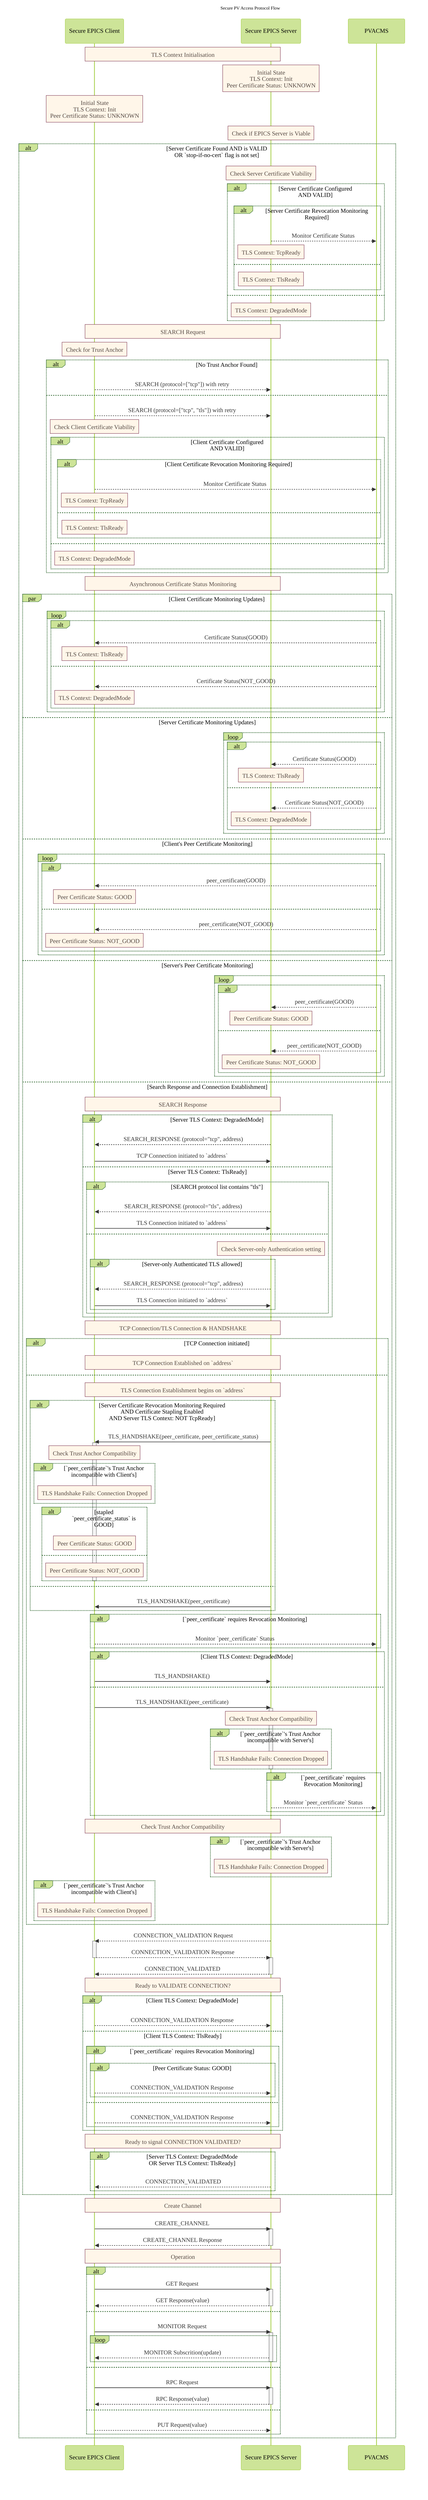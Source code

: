 %%{init: {
    'theme': 'forest',
    'themeVariables': {
        'noteBkgColor': '#fff6e9',
        'noteBorderColor': '#7c334f',
        'noteTextColor': '#544943',
        'fontFamily': 'Georgia Serif',
        'fontSize': '12px',
        'messageFontSize': '12px',
        'noteFontSize': '12px',
        'actorFontSize': '14px',
        'width': 1200,
        'boxMargin': 20,
        'messageMargin': 40
    }
}}%%
sequenceDiagram
    title Secure PV Access Protocol Flow

    participant Agent as Secure EPICS Client
    participant Peer as Secure EPICS Server
    participant PVACMS as PVACMS

    Note over Agent,Peer: TLS Context Initialisation
    Note over Peer: Initial State<br>TLS Context: Init<br>Peer Certificate Status: UNKNOWN
    Note over Agent: Initial State<br>TLS Context: Init<br>Peer Certificate Status: UNKNOWN

    % Check Server Phase
    Note over Peer: Check if EPICS Server is Viable
    alt Server Certificate Found AND is VALID<br>OR `stop-if-no-cert` flag is not set
        %% Server Cert Validation Phase
        Note over Peer: Check Server Certificate Viability
        alt Server Certificate Configured <br>AND VALID
            alt Server Certificate Revocation Monitoring Required
                Peer-->>PVACMS: Monitor Certificate Status
                Note over Peer: TLS Context: TcpReady
            else
                Note over Peer: TLS Context: TlsReady
            end
        else
            Note over Peer: TLS Context: DegradedMode
        end

        Note over Agent,Peer: SEARCH Request
        %% Trust Validation Phase
        Note over Agent: Check for Trust Anchor
        alt No Trust Anchor Found
            Agent-->>Peer: SEARCH (protocol=["tcp"]) with retry
        else
            Agent-->>Peer: SEARCH (protocol=["tcp", "tls"]) with retry
            %% Client Cert Validation Phase
            Note over Agent: Check Client Certificate Viability
            alt Client Certificate Configured <br>AND VALID
                alt Client Certificate Revocation Monitoring Required
                    Agent-->>PVACMS: Monitor Certificate Status
                    Note over Agent: TLS Context: TcpReady
                else
                    Note over Agent: TLS Context: TlsReady
                end
            else
                Note over Agent: TLS Context: DegradedMode
            end
        end

        Note over Agent,Peer: Asynchronous Certificate Status Monitoring
        par Client Certificate Monitoring Updates
            loop
                alt
                    PVACMS-->>Agent: Certificate Status(GOOD)
                    Note over Agent: TLS Context: TlsReady
                else
                    PVACMS-->>Agent: Certificate Status(NOT_GOOD)
                    Note over Agent: TLS Context: DegradedMode
                end
            end
        and Server Certificate Monitoring Updates
            loop
                alt
                    PVACMS-->>Peer: Certificate Status(GOOD)
                    Note over Peer: TLS Context: TlsReady
                else
                    PVACMS-->>Peer: Certificate Status(NOT_GOOD)
                    Note over Peer: TLS Context: DegradedMode
                end
            end
        and Client's Peer Certificate Monitoring
            loop
                alt
                    PVACMS-->>Agent: peer_certificate(GOOD)
                    Note over Agent: Peer Certificate Status: GOOD
                else
                    PVACMS-->>Agent: peer_certificate(NOT_GOOD)
                    Note over Agent: Peer Certificate Status: NOT_GOOD
                end
            end
        and Server's Peer Certificate Monitoring
            loop
                alt
                    PVACMS-->>Peer: peer_certificate(GOOD)
                    Note over Peer: Peer Certificate Status: GOOD
                else
                    PVACMS-->>Peer: peer_certificate(NOT_GOOD)
                    Note over Peer: Peer Certificate Status: NOT_GOOD
                end
            end
        and Search Response and Connection Establishment

            Note over Agent,Peer: SEARCH Response
            %% Server Response determination Phase
            alt Server TLS Context: DegradedMode
                Peer-->>Agent: SEARCH_RESPONSE (protocol="tcp", address)
                Agent->>Peer: TCP Connection initiated to `address`
            else Server TLS Context: TlsReady
                alt SEARCH protocol list contains "tls"
                    Peer-->>Agent: SEARCH_RESPONSE (protocol="tls", address)
                    Agent->>Peer: TLS Connection initiated to `address`
                else
                    Note over Peer: Check Server-only Authentication setting
                    alt Server-only Authenticated TLS allowed
                        Peer-->>Agent: SEARCH_RESPONSE (protocol="tcp", address)
                        Agent->>Peer: TLS Connection initiated to `address`
                    end
                end
            end

            % Connection Establishment Phase
            Note over Agent,Peer: TCP Connection/TLS Connection & HANDSHAKE
            alt TCP Connection initiated
                Note over Agent, Peer: TCP Connection Established on `address`
            else
                Note over Agent,Peer: TLS Connection Establishment begins on `address`
                alt Server Certificate Revocation Monitoring Required<br>AND Certificate Stapling Enabled<br>AND Server TLS Context: NOT TcpReady
                    Peer->>Agent: TLS_HANDSHAKE(peer_certificate, peer_certificate_status)
                    activate Agent
                    Note over Agent: Check Trust Anchor Compatibility
                    alt `peer_certificate`'s Trust Anchor incompatible with Client's
                        Note over Agent: TLS Handshake Fails: Connection Dropped
                    end
                    alt stapled `peer_certificate_status` is GOOD
                        Note over Agent: Peer Certificate Status: GOOD
                    else
                        Note over Agent: Peer Certificate Status: NOT_GOOD
                    end
                    deactivate Agent
                else
                    Peer->>Agent: TLS_HANDSHAKE(peer_certificate)
                end

                alt `peer_certificate` requires Revocation Monitoring
                    Agent-->>PVACMS: Monitor `peer_certificate` Status
                end

                alt Client TLS Context: DegradedMode
                    Agent->>Peer: TLS_HANDSHAKE()
                else
                    Agent->>Peer: TLS_HANDSHAKE(peer_certificate)
                    activate Peer
                    Note over Peer: Check Trust Anchor Compatibility
                    alt `peer_certificate`'s Trust Anchor incompatible with Server's
                        Note over Peer: TLS Handshake Fails: Connection Dropped
                    end
                    deactivate Peer
                    alt `peer_certificate` requires Revocation Monitoring
                        Peer-->>PVACMS: Monitor `peer_certificate` Status
                    end
                end

                Note over Agent,Peer: Check Trust Anchor Compatibility
                alt `peer_certificate`'s Trust Anchor incompatible with Server's
                    Note over Peer: TLS Handshake Fails: Connection Dropped
                end

                alt `peer_certificate`'s Trust Anchor incompatible with Client's
                    Note over Agent: TLS Handshake Fails: Connection Dropped
                end

            end

            %% Connection Validation Phase
            Peer-->>Agent: CONNECTION_VALIDATION Request
            activate Agent
            Agent-->>Peer: CONNECTION_VALIDATION Response
            deactivate Agent
            activate Peer
            Peer-->>Agent: CONNECTION_VALIDATED
            deactivate Peer

            Note over Agent,Peer: Ready to VALIDATE CONNECTION?
            alt Client TLS Context: DegradedMode
                Agent-->>Peer: CONNECTION_VALIDATION Response
            else Client TLS Context: TlsReady
                alt `peer_certificate` requires Revocation Monitoring
                    alt Peer Certificate Status: GOOD
                        Agent-->>Peer: CONNECTION_VALIDATION Response
                    end
                else
                    Agent-->>Peer: CONNECTION_VALIDATION Response
                end
            end

            Note over Agent,Peer: Ready to signal CONNECTION VALIDATED?
            alt Server TLS Context: DegradedMode<br>OR Server TLS Context: TlsReady
                Peer-->>Agent: CONNECTION_VALIDATED
            end
        end

        Note over Agent,Peer: Create Channel
        %% Channel Creation
        Agent->>Peer: CREATE_CHANNEL
        activate Peer
        Peer-->>Agent: CREATE_CHANNEL Response
        deactivate Peer

        Note over Agent,Peer: Operation
        %% Operations
        alt
            Agent->>Peer: GET Request
            activate Peer
            Peer-->>Agent: GET Response(value)
            deactivate Peer
        else
            Agent->>Peer: MONITOR Request
            activate Peer
            loop
                Peer-->>Agent: MONITOR Subscrition(update)
            end
            deactivate Peer
        else
            Agent->>Peer: RPC Request
            activate Peer
            Peer-->>Agent: RPC Response(value)
            deactivate Peer
        else
            Agent-->>Peer: PUT Request(value)
        end
    end